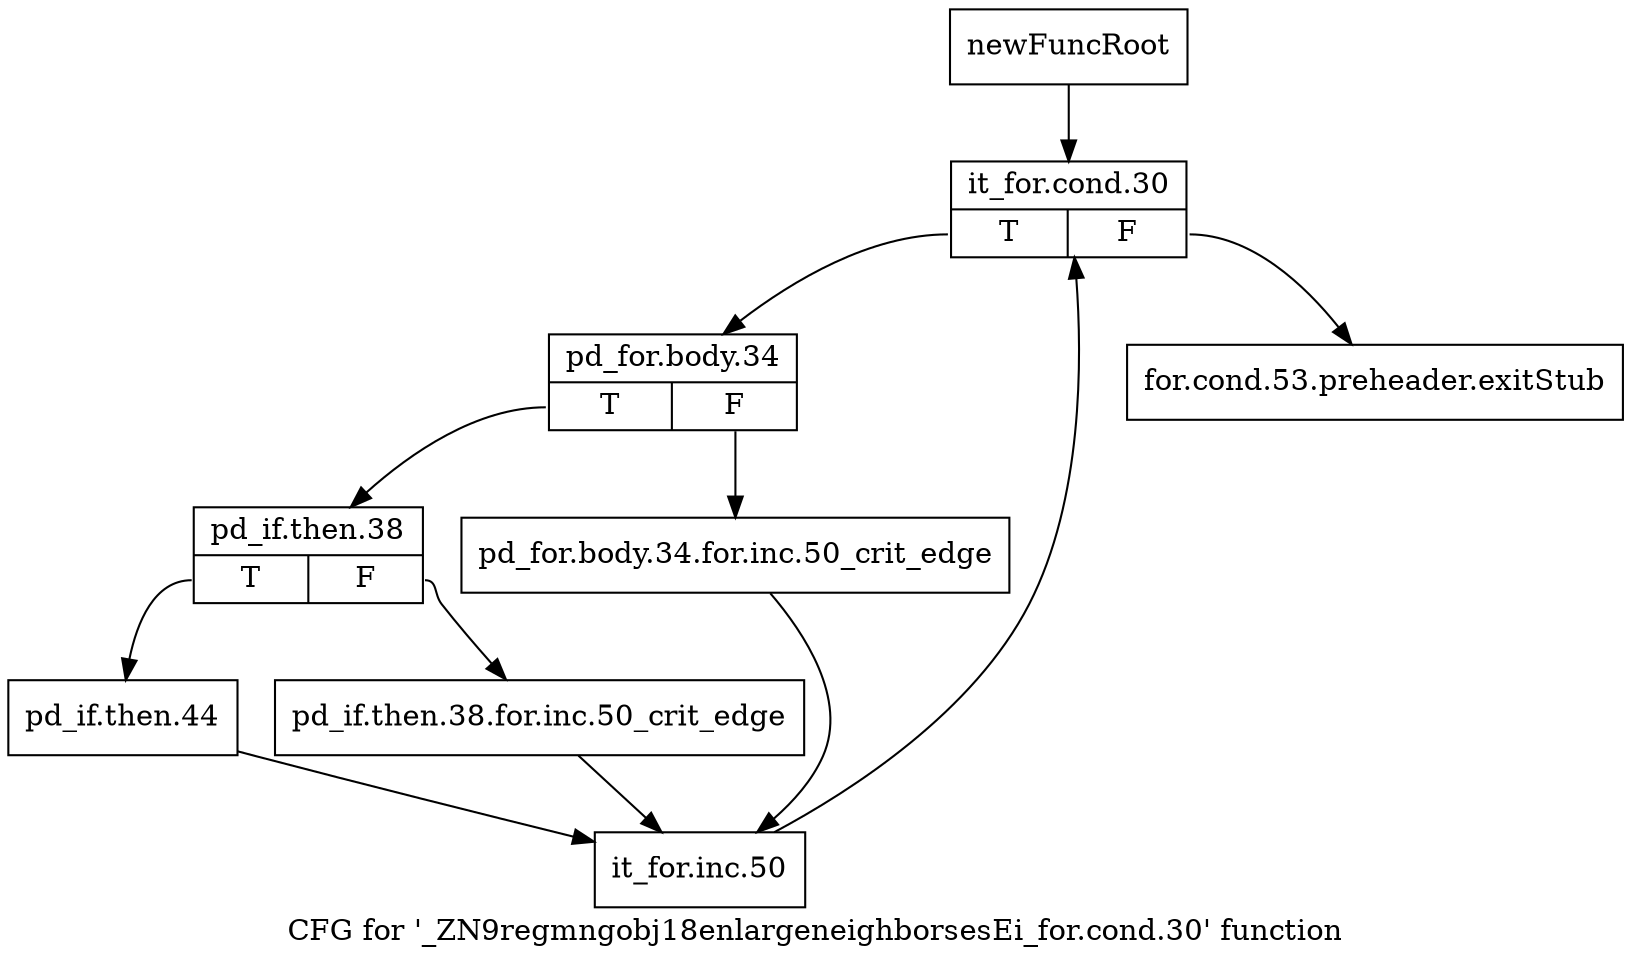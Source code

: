 digraph "CFG for '_ZN9regmngobj18enlargeneighborsesEi_for.cond.30' function" {
	label="CFG for '_ZN9regmngobj18enlargeneighborsesEi_for.cond.30' function";

	Node0x2451a20 [shape=record,label="{newFuncRoot}"];
	Node0x2451a20 -> Node0x2451ac0;
	Node0x2451a70 [shape=record,label="{for.cond.53.preheader.exitStub}"];
	Node0x2451ac0 [shape=record,label="{it_for.cond.30|{<s0>T|<s1>F}}"];
	Node0x2451ac0:s0 -> Node0x2451b10;
	Node0x2451ac0:s1 -> Node0x2451a70;
	Node0x2451b10 [shape=record,label="{pd_for.body.34|{<s0>T|<s1>F}}"];
	Node0x2451b10:s0 -> Node0x2451bb0;
	Node0x2451b10:s1 -> Node0x2451b60;
	Node0x2451b60 [shape=record,label="{pd_for.body.34.for.inc.50_crit_edge}"];
	Node0x2451b60 -> Node0x2451ca0;
	Node0x2451bb0 [shape=record,label="{pd_if.then.38|{<s0>T|<s1>F}}"];
	Node0x2451bb0:s0 -> Node0x2451c50;
	Node0x2451bb0:s1 -> Node0x2451c00;
	Node0x2451c00 [shape=record,label="{pd_if.then.38.for.inc.50_crit_edge}"];
	Node0x2451c00 -> Node0x2451ca0;
	Node0x2451c50 [shape=record,label="{pd_if.then.44}"];
	Node0x2451c50 -> Node0x2451ca0;
	Node0x2451ca0 [shape=record,label="{it_for.inc.50}"];
	Node0x2451ca0 -> Node0x2451ac0;
}
